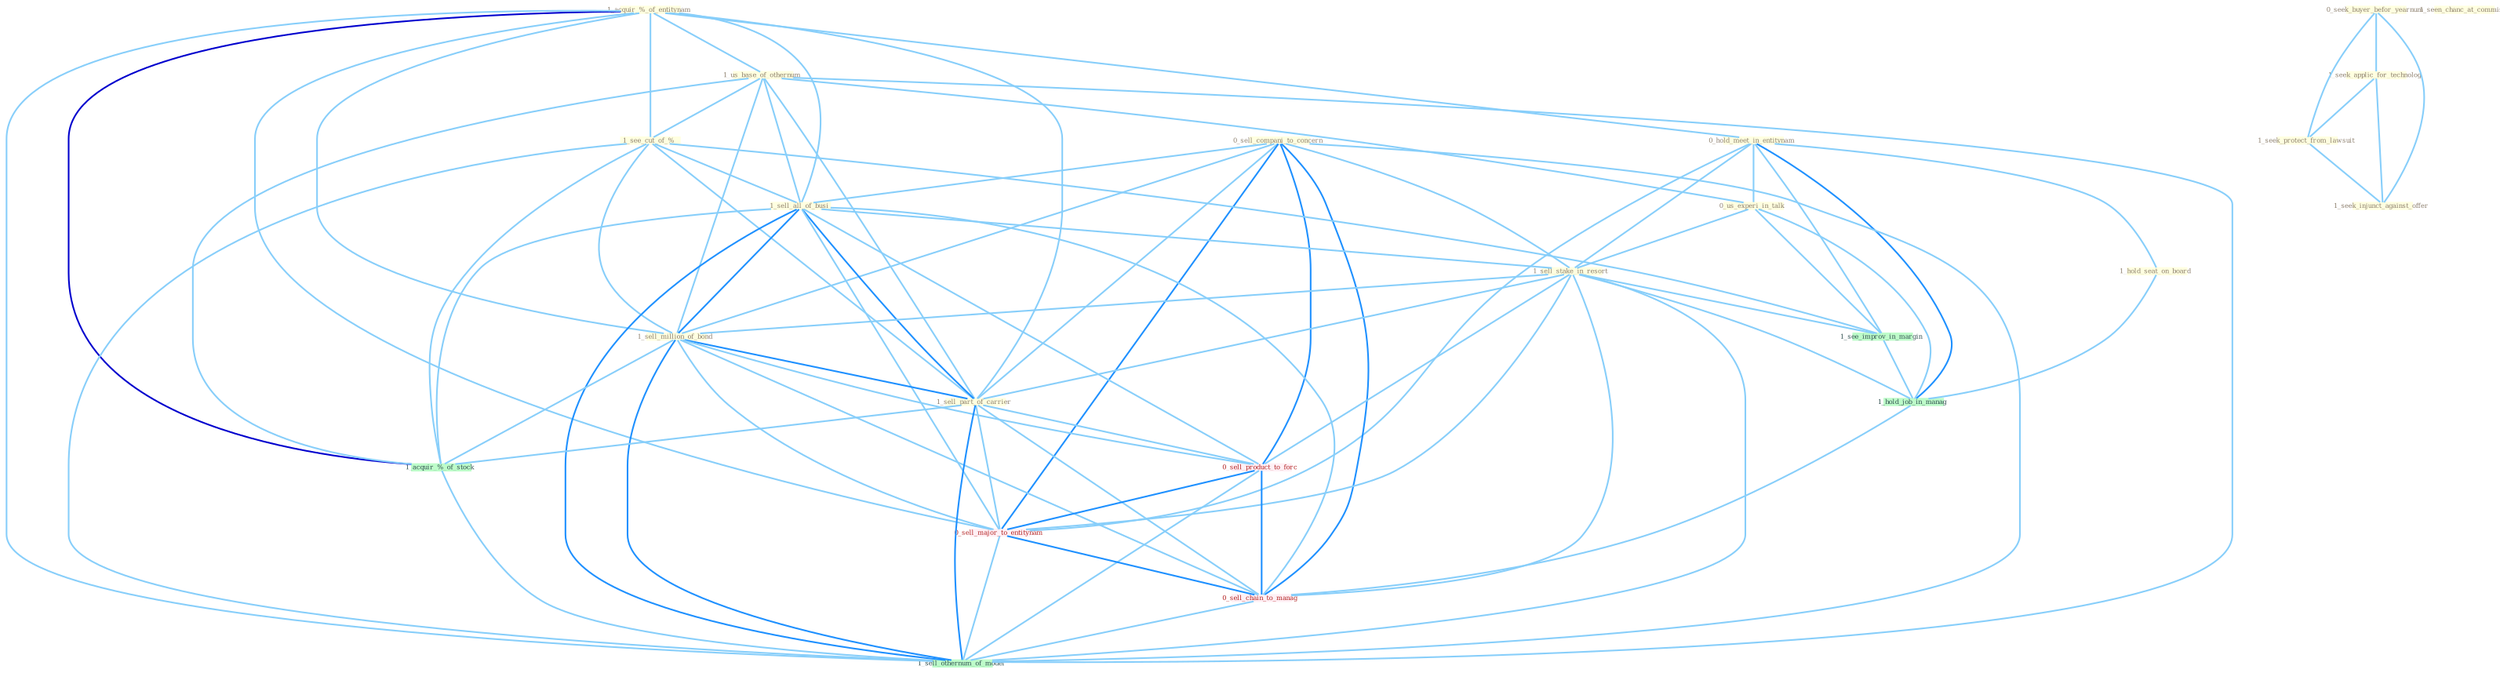 Graph G{ 
    node
    [shape=polygon,style=filled,width=.5,height=.06,color="#BDFCC9",fixedsize=true,fontsize=4,
    fontcolor="#2f4f4f"];
    {node
    [color="#ffffe0", fontcolor="#8b7d6b"] "1_acquir_%_of_entitynam " "0_hold_meet_in_entitynam " "1_us_base_of_othernum " "0_seek_buyer_befor_yearnum " "0_sell_compani_to_concern " "1_hold_seat_on_board " "1_see_cut_of_% " "1_seek_applic_for_technolog " "1_seek_protect_from_lawsuit " "1_sell_all_of_busi " "0_us_experi_in_talk " "1_sell_stake_in_resort " "1_sell_million_of_bond " "1_sell_part_of_carrier " "1_seek_injunct_against_offer " "1_seen_chanc_at_commiss "}
{node [color="#fff0f5", fontcolor="#b22222"] "0_sell_product_to_forc " "0_sell_major_to_entitynam " "0_sell_chain_to_manag "}
edge [color="#B0E2FF"];

	"1_acquir_%_of_entitynam " -- "0_hold_meet_in_entitynam " [w="1", color="#87cefa" ];
	"1_acquir_%_of_entitynam " -- "1_us_base_of_othernum " [w="1", color="#87cefa" ];
	"1_acquir_%_of_entitynam " -- "1_see_cut_of_% " [w="1", color="#87cefa" ];
	"1_acquir_%_of_entitynam " -- "1_sell_all_of_busi " [w="1", color="#87cefa" ];
	"1_acquir_%_of_entitynam " -- "1_sell_million_of_bond " [w="1", color="#87cefa" ];
	"1_acquir_%_of_entitynam " -- "1_sell_part_of_carrier " [w="1", color="#87cefa" ];
	"1_acquir_%_of_entitynam " -- "1_acquir_%_of_stock " [w="3", color="#0000cd" , len=0.6];
	"1_acquir_%_of_entitynam " -- "0_sell_major_to_entitynam " [w="1", color="#87cefa" ];
	"1_acquir_%_of_entitynam " -- "1_sell_othernum_of_model " [w="1", color="#87cefa" ];
	"0_hold_meet_in_entitynam " -- "1_hold_seat_on_board " [w="1", color="#87cefa" ];
	"0_hold_meet_in_entitynam " -- "0_us_experi_in_talk " [w="1", color="#87cefa" ];
	"0_hold_meet_in_entitynam " -- "1_sell_stake_in_resort " [w="1", color="#87cefa" ];
	"0_hold_meet_in_entitynam " -- "1_see_improv_in_margin " [w="1", color="#87cefa" ];
	"0_hold_meet_in_entitynam " -- "1_hold_job_in_manag " [w="2", color="#1e90ff" , len=0.8];
	"0_hold_meet_in_entitynam " -- "0_sell_major_to_entitynam " [w="1", color="#87cefa" ];
	"1_us_base_of_othernum " -- "1_see_cut_of_% " [w="1", color="#87cefa" ];
	"1_us_base_of_othernum " -- "1_sell_all_of_busi " [w="1", color="#87cefa" ];
	"1_us_base_of_othernum " -- "0_us_experi_in_talk " [w="1", color="#87cefa" ];
	"1_us_base_of_othernum " -- "1_sell_million_of_bond " [w="1", color="#87cefa" ];
	"1_us_base_of_othernum " -- "1_sell_part_of_carrier " [w="1", color="#87cefa" ];
	"1_us_base_of_othernum " -- "1_acquir_%_of_stock " [w="1", color="#87cefa" ];
	"1_us_base_of_othernum " -- "1_sell_othernum_of_model " [w="1", color="#87cefa" ];
	"0_seek_buyer_befor_yearnum " -- "1_seek_applic_for_technolog " [w="1", color="#87cefa" ];
	"0_seek_buyer_befor_yearnum " -- "1_seek_protect_from_lawsuit " [w="1", color="#87cefa" ];
	"0_seek_buyer_befor_yearnum " -- "1_seek_injunct_against_offer " [w="1", color="#87cefa" ];
	"0_sell_compani_to_concern " -- "1_sell_all_of_busi " [w="1", color="#87cefa" ];
	"0_sell_compani_to_concern " -- "1_sell_stake_in_resort " [w="1", color="#87cefa" ];
	"0_sell_compani_to_concern " -- "1_sell_million_of_bond " [w="1", color="#87cefa" ];
	"0_sell_compani_to_concern " -- "1_sell_part_of_carrier " [w="1", color="#87cefa" ];
	"0_sell_compani_to_concern " -- "0_sell_product_to_forc " [w="2", color="#1e90ff" , len=0.8];
	"0_sell_compani_to_concern " -- "0_sell_major_to_entitynam " [w="2", color="#1e90ff" , len=0.8];
	"0_sell_compani_to_concern " -- "0_sell_chain_to_manag " [w="2", color="#1e90ff" , len=0.8];
	"0_sell_compani_to_concern " -- "1_sell_othernum_of_model " [w="1", color="#87cefa" ];
	"1_hold_seat_on_board " -- "1_hold_job_in_manag " [w="1", color="#87cefa" ];
	"1_see_cut_of_% " -- "1_sell_all_of_busi " [w="1", color="#87cefa" ];
	"1_see_cut_of_% " -- "1_sell_million_of_bond " [w="1", color="#87cefa" ];
	"1_see_cut_of_% " -- "1_sell_part_of_carrier " [w="1", color="#87cefa" ];
	"1_see_cut_of_% " -- "1_see_improv_in_margin " [w="1", color="#87cefa" ];
	"1_see_cut_of_% " -- "1_acquir_%_of_stock " [w="1", color="#87cefa" ];
	"1_see_cut_of_% " -- "1_sell_othernum_of_model " [w="1", color="#87cefa" ];
	"1_seek_applic_for_technolog " -- "1_seek_protect_from_lawsuit " [w="1", color="#87cefa" ];
	"1_seek_applic_for_technolog " -- "1_seek_injunct_against_offer " [w="1", color="#87cefa" ];
	"1_seek_protect_from_lawsuit " -- "1_seek_injunct_against_offer " [w="1", color="#87cefa" ];
	"1_sell_all_of_busi " -- "1_sell_stake_in_resort " [w="1", color="#87cefa" ];
	"1_sell_all_of_busi " -- "1_sell_million_of_bond " [w="2", color="#1e90ff" , len=0.8];
	"1_sell_all_of_busi " -- "1_sell_part_of_carrier " [w="2", color="#1e90ff" , len=0.8];
	"1_sell_all_of_busi " -- "1_acquir_%_of_stock " [w="1", color="#87cefa" ];
	"1_sell_all_of_busi " -- "0_sell_product_to_forc " [w="1", color="#87cefa" ];
	"1_sell_all_of_busi " -- "0_sell_major_to_entitynam " [w="1", color="#87cefa" ];
	"1_sell_all_of_busi " -- "0_sell_chain_to_manag " [w="1", color="#87cefa" ];
	"1_sell_all_of_busi " -- "1_sell_othernum_of_model " [w="2", color="#1e90ff" , len=0.8];
	"0_us_experi_in_talk " -- "1_sell_stake_in_resort " [w="1", color="#87cefa" ];
	"0_us_experi_in_talk " -- "1_see_improv_in_margin " [w="1", color="#87cefa" ];
	"0_us_experi_in_talk " -- "1_hold_job_in_manag " [w="1", color="#87cefa" ];
	"1_sell_stake_in_resort " -- "1_sell_million_of_bond " [w="1", color="#87cefa" ];
	"1_sell_stake_in_resort " -- "1_sell_part_of_carrier " [w="1", color="#87cefa" ];
	"1_sell_stake_in_resort " -- "1_see_improv_in_margin " [w="1", color="#87cefa" ];
	"1_sell_stake_in_resort " -- "1_hold_job_in_manag " [w="1", color="#87cefa" ];
	"1_sell_stake_in_resort " -- "0_sell_product_to_forc " [w="1", color="#87cefa" ];
	"1_sell_stake_in_resort " -- "0_sell_major_to_entitynam " [w="1", color="#87cefa" ];
	"1_sell_stake_in_resort " -- "0_sell_chain_to_manag " [w="1", color="#87cefa" ];
	"1_sell_stake_in_resort " -- "1_sell_othernum_of_model " [w="1", color="#87cefa" ];
	"1_sell_million_of_bond " -- "1_sell_part_of_carrier " [w="2", color="#1e90ff" , len=0.8];
	"1_sell_million_of_bond " -- "1_acquir_%_of_stock " [w="1", color="#87cefa" ];
	"1_sell_million_of_bond " -- "0_sell_product_to_forc " [w="1", color="#87cefa" ];
	"1_sell_million_of_bond " -- "0_sell_major_to_entitynam " [w="1", color="#87cefa" ];
	"1_sell_million_of_bond " -- "0_sell_chain_to_manag " [w="1", color="#87cefa" ];
	"1_sell_million_of_bond " -- "1_sell_othernum_of_model " [w="2", color="#1e90ff" , len=0.8];
	"1_sell_part_of_carrier " -- "1_acquir_%_of_stock " [w="1", color="#87cefa" ];
	"1_sell_part_of_carrier " -- "0_sell_product_to_forc " [w="1", color="#87cefa" ];
	"1_sell_part_of_carrier " -- "0_sell_major_to_entitynam " [w="1", color="#87cefa" ];
	"1_sell_part_of_carrier " -- "0_sell_chain_to_manag " [w="1", color="#87cefa" ];
	"1_sell_part_of_carrier " -- "1_sell_othernum_of_model " [w="2", color="#1e90ff" , len=0.8];
	"1_see_improv_in_margin " -- "1_hold_job_in_manag " [w="1", color="#87cefa" ];
	"1_acquir_%_of_stock " -- "1_sell_othernum_of_model " [w="1", color="#87cefa" ];
	"1_hold_job_in_manag " -- "0_sell_chain_to_manag " [w="1", color="#87cefa" ];
	"0_sell_product_to_forc " -- "0_sell_major_to_entitynam " [w="2", color="#1e90ff" , len=0.8];
	"0_sell_product_to_forc " -- "0_sell_chain_to_manag " [w="2", color="#1e90ff" , len=0.8];
	"0_sell_product_to_forc " -- "1_sell_othernum_of_model " [w="1", color="#87cefa" ];
	"0_sell_major_to_entitynam " -- "0_sell_chain_to_manag " [w="2", color="#1e90ff" , len=0.8];
	"0_sell_major_to_entitynam " -- "1_sell_othernum_of_model " [w="1", color="#87cefa" ];
	"0_sell_chain_to_manag " -- "1_sell_othernum_of_model " [w="1", color="#87cefa" ];
}